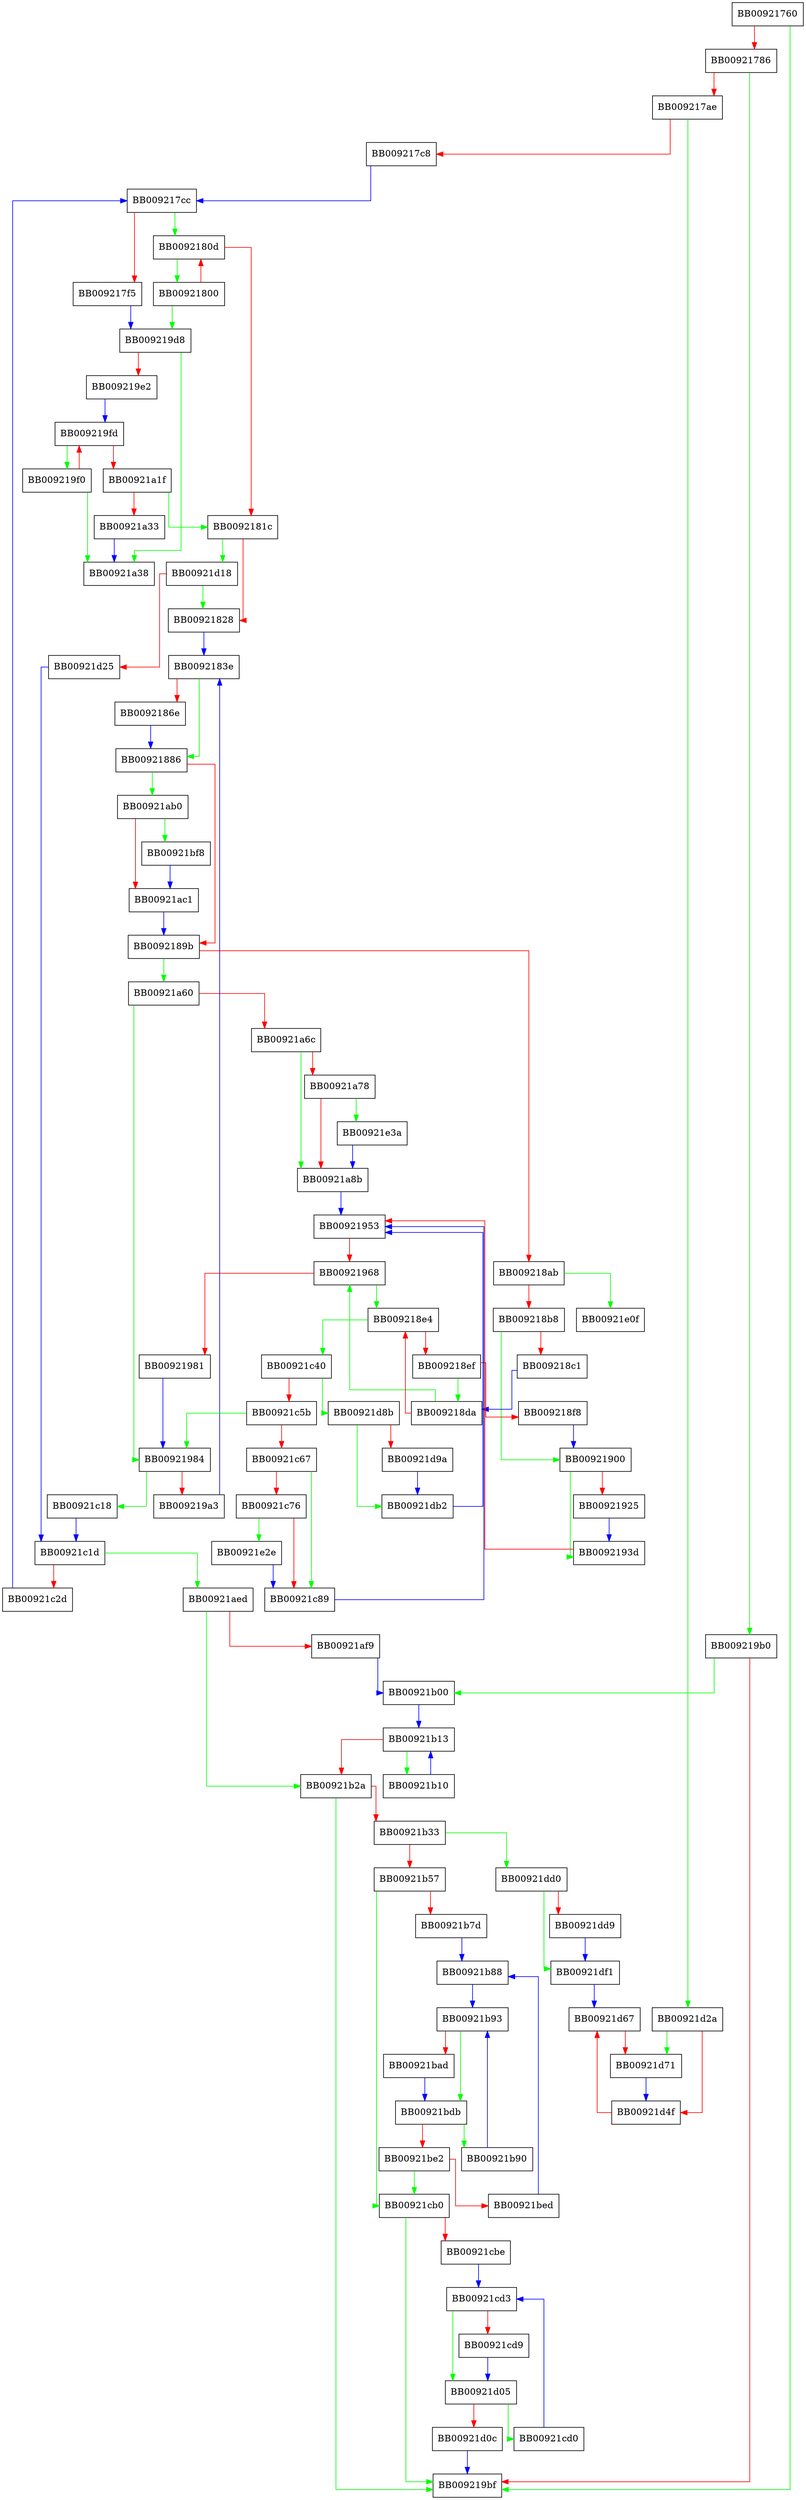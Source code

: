 digraph _dl_check_map_versions {
  node [shape="box"];
  graph [splines=ortho];
  BB00921760 -> BB009219bf [color="green"];
  BB00921760 -> BB00921786 [color="red"];
  BB00921786 -> BB009219b0 [color="green"];
  BB00921786 -> BB009217ae [color="red"];
  BB009217ae -> BB00921d2a [color="green"];
  BB009217ae -> BB009217c8 [color="red"];
  BB009217c8 -> BB009217cc [color="blue"];
  BB009217cc -> BB0092180d [color="green"];
  BB009217cc -> BB009217f5 [color="red"];
  BB009217f5 -> BB009219d8 [color="blue"];
  BB00921800 -> BB009219d8 [color="green"];
  BB00921800 -> BB0092180d [color="red"];
  BB0092180d -> BB00921800 [color="green"];
  BB0092180d -> BB0092181c [color="red"];
  BB0092181c -> BB00921d18 [color="green"];
  BB0092181c -> BB00921828 [color="red"];
  BB00921828 -> BB0092183e [color="blue"];
  BB0092183e -> BB00921886 [color="green"];
  BB0092183e -> BB0092186e [color="red"];
  BB0092186e -> BB00921886 [color="blue"];
  BB00921886 -> BB00921ab0 [color="green"];
  BB00921886 -> BB0092189b [color="red"];
  BB0092189b -> BB00921a60 [color="green"];
  BB0092189b -> BB009218ab [color="red"];
  BB009218ab -> BB00921e0f [color="green"];
  BB009218ab -> BB009218b8 [color="red"];
  BB009218b8 -> BB00921900 [color="green"];
  BB009218b8 -> BB009218c1 [color="red"];
  BB009218c1 -> BB009218da [color="blue"];
  BB009218da -> BB00921968 [color="green"];
  BB009218da -> BB009218e4 [color="red"];
  BB009218e4 -> BB00921c40 [color="green"];
  BB009218e4 -> BB009218ef [color="red"];
  BB009218ef -> BB009218da [color="green"];
  BB009218ef -> BB009218f8 [color="red"];
  BB009218f8 -> BB00921900 [color="blue"];
  BB00921900 -> BB0092193d [color="green"];
  BB00921900 -> BB00921925 [color="red"];
  BB00921925 -> BB0092193d [color="blue"];
  BB0092193d -> BB00921953 [color="red"];
  BB00921953 -> BB00921968 [color="red"];
  BB00921968 -> BB009218e4 [color="green"];
  BB00921968 -> BB00921981 [color="red"];
  BB00921981 -> BB00921984 [color="blue"];
  BB00921984 -> BB00921c18 [color="green"];
  BB00921984 -> BB009219a3 [color="red"];
  BB009219a3 -> BB0092183e [color="blue"];
  BB009219b0 -> BB00921b00 [color="green"];
  BB009219b0 -> BB009219bf [color="red"];
  BB009219d8 -> BB00921a38 [color="green"];
  BB009219d8 -> BB009219e2 [color="red"];
  BB009219e2 -> BB009219fd [color="blue"];
  BB009219f0 -> BB00921a38 [color="green"];
  BB009219f0 -> BB009219fd [color="red"];
  BB009219fd -> BB009219f0 [color="green"];
  BB009219fd -> BB00921a1f [color="red"];
  BB00921a1f -> BB0092181c [color="green"];
  BB00921a1f -> BB00921a33 [color="red"];
  BB00921a33 -> BB00921a38 [color="blue"];
  BB00921a60 -> BB00921984 [color="green"];
  BB00921a60 -> BB00921a6c [color="red"];
  BB00921a6c -> BB00921a8b [color="green"];
  BB00921a6c -> BB00921a78 [color="red"];
  BB00921a78 -> BB00921e3a [color="green"];
  BB00921a78 -> BB00921a8b [color="red"];
  BB00921a8b -> BB00921953 [color="blue"];
  BB00921ab0 -> BB00921bf8 [color="green"];
  BB00921ab0 -> BB00921ac1 [color="red"];
  BB00921ac1 -> BB0092189b [color="blue"];
  BB00921aed -> BB00921b2a [color="green"];
  BB00921aed -> BB00921af9 [color="red"];
  BB00921af9 -> BB00921b00 [color="blue"];
  BB00921b00 -> BB00921b13 [color="blue"];
  BB00921b10 -> BB00921b13 [color="blue"];
  BB00921b13 -> BB00921b10 [color="green"];
  BB00921b13 -> BB00921b2a [color="red"];
  BB00921b2a -> BB009219bf [color="green"];
  BB00921b2a -> BB00921b33 [color="red"];
  BB00921b33 -> BB00921dd0 [color="green"];
  BB00921b33 -> BB00921b57 [color="red"];
  BB00921b57 -> BB00921cb0 [color="green"];
  BB00921b57 -> BB00921b7d [color="red"];
  BB00921b7d -> BB00921b88 [color="blue"];
  BB00921b88 -> BB00921b93 [color="blue"];
  BB00921b90 -> BB00921b93 [color="blue"];
  BB00921b93 -> BB00921bdb [color="green"];
  BB00921b93 -> BB00921bad [color="red"];
  BB00921bad -> BB00921bdb [color="blue"];
  BB00921bdb -> BB00921b90 [color="green"];
  BB00921bdb -> BB00921be2 [color="red"];
  BB00921be2 -> BB00921cb0 [color="green"];
  BB00921be2 -> BB00921bed [color="red"];
  BB00921bed -> BB00921b88 [color="blue"];
  BB00921bf8 -> BB00921ac1 [color="blue"];
  BB00921c18 -> BB00921c1d [color="blue"];
  BB00921c1d -> BB00921aed [color="green"];
  BB00921c1d -> BB00921c2d [color="red"];
  BB00921c2d -> BB009217cc [color="blue"];
  BB00921c40 -> BB00921d8b [color="green"];
  BB00921c40 -> BB00921c5b [color="red"];
  BB00921c5b -> BB00921984 [color="green"];
  BB00921c5b -> BB00921c67 [color="red"];
  BB00921c67 -> BB00921c89 [color="green"];
  BB00921c67 -> BB00921c76 [color="red"];
  BB00921c76 -> BB00921e2e [color="green"];
  BB00921c76 -> BB00921c89 [color="red"];
  BB00921c89 -> BB00921953 [color="blue"];
  BB00921cb0 -> BB009219bf [color="green"];
  BB00921cb0 -> BB00921cbe [color="red"];
  BB00921cbe -> BB00921cd3 [color="blue"];
  BB00921cd0 -> BB00921cd3 [color="blue"];
  BB00921cd3 -> BB00921d05 [color="green"];
  BB00921cd3 -> BB00921cd9 [color="red"];
  BB00921cd9 -> BB00921d05 [color="blue"];
  BB00921d05 -> BB00921cd0 [color="green"];
  BB00921d05 -> BB00921d0c [color="red"];
  BB00921d0c -> BB009219bf [color="blue"];
  BB00921d18 -> BB00921828 [color="green"];
  BB00921d18 -> BB00921d25 [color="red"];
  BB00921d25 -> BB00921c1d [color="blue"];
  BB00921d2a -> BB00921d71 [color="green"];
  BB00921d2a -> BB00921d4f [color="red"];
  BB00921d4f -> BB00921d67 [color="red"];
  BB00921d67 -> BB00921d71 [color="red"];
  BB00921d71 -> BB00921d4f [color="blue"];
  BB00921d8b -> BB00921db2 [color="green"];
  BB00921d8b -> BB00921d9a [color="red"];
  BB00921d9a -> BB00921db2 [color="blue"];
  BB00921db2 -> BB00921953 [color="blue"];
  BB00921dd0 -> BB00921df1 [color="green"];
  BB00921dd0 -> BB00921dd9 [color="red"];
  BB00921dd9 -> BB00921df1 [color="blue"];
  BB00921df1 -> BB00921d67 [color="blue"];
  BB00921e2e -> BB00921c89 [color="blue"];
  BB00921e3a -> BB00921a8b [color="blue"];
}
